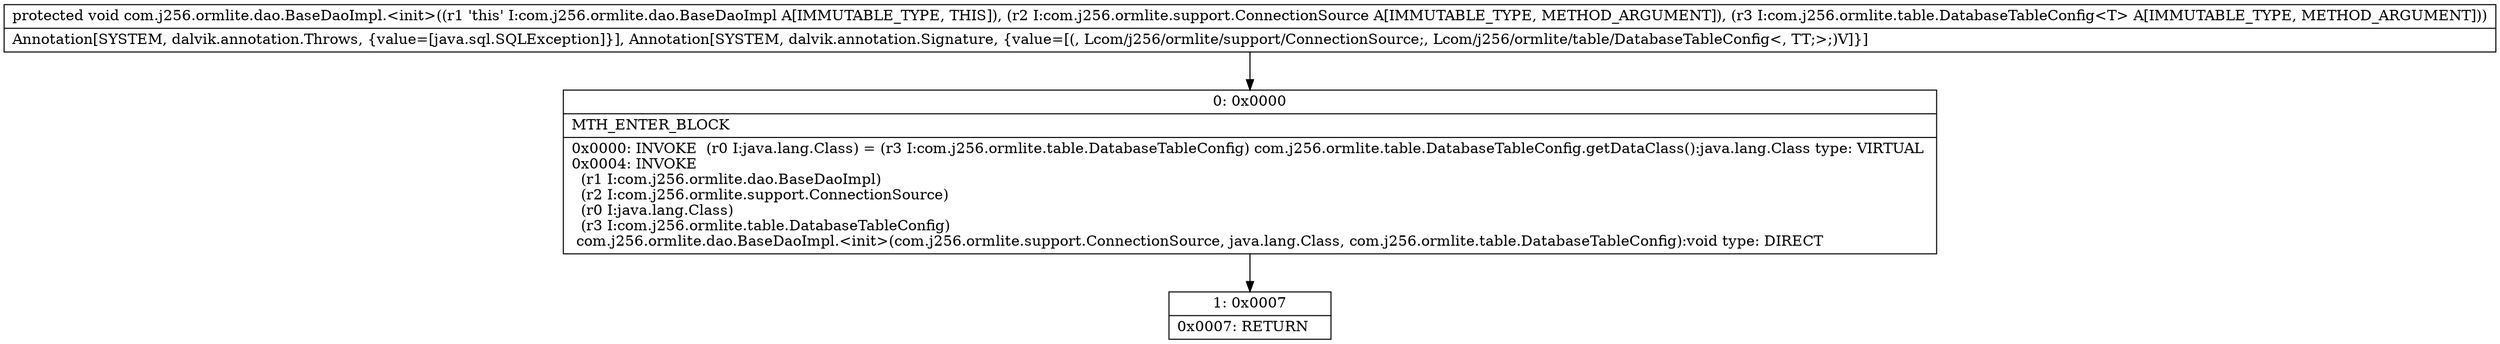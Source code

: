 digraph "CFG forcom.j256.ormlite.dao.BaseDaoImpl.\<init\>(Lcom\/j256\/ormlite\/support\/ConnectionSource;Lcom\/j256\/ormlite\/table\/DatabaseTableConfig;)V" {
Node_0 [shape=record,label="{0\:\ 0x0000|MTH_ENTER_BLOCK\l|0x0000: INVOKE  (r0 I:java.lang.Class) = (r3 I:com.j256.ormlite.table.DatabaseTableConfig) com.j256.ormlite.table.DatabaseTableConfig.getDataClass():java.lang.Class type: VIRTUAL \l0x0004: INVOKE  \l  (r1 I:com.j256.ormlite.dao.BaseDaoImpl)\l  (r2 I:com.j256.ormlite.support.ConnectionSource)\l  (r0 I:java.lang.Class)\l  (r3 I:com.j256.ormlite.table.DatabaseTableConfig)\l com.j256.ormlite.dao.BaseDaoImpl.\<init\>(com.j256.ormlite.support.ConnectionSource, java.lang.Class, com.j256.ormlite.table.DatabaseTableConfig):void type: DIRECT \l}"];
Node_1 [shape=record,label="{1\:\ 0x0007|0x0007: RETURN   \l}"];
MethodNode[shape=record,label="{protected void com.j256.ormlite.dao.BaseDaoImpl.\<init\>((r1 'this' I:com.j256.ormlite.dao.BaseDaoImpl A[IMMUTABLE_TYPE, THIS]), (r2 I:com.j256.ormlite.support.ConnectionSource A[IMMUTABLE_TYPE, METHOD_ARGUMENT]), (r3 I:com.j256.ormlite.table.DatabaseTableConfig\<T\> A[IMMUTABLE_TYPE, METHOD_ARGUMENT]))  | Annotation[SYSTEM, dalvik.annotation.Throws, \{value=[java.sql.SQLException]\}], Annotation[SYSTEM, dalvik.annotation.Signature, \{value=[(, Lcom\/j256\/ormlite\/support\/ConnectionSource;, Lcom\/j256\/ormlite\/table\/DatabaseTableConfig\<, TT;\>;)V]\}]\l}"];
MethodNode -> Node_0;
Node_0 -> Node_1;
}

